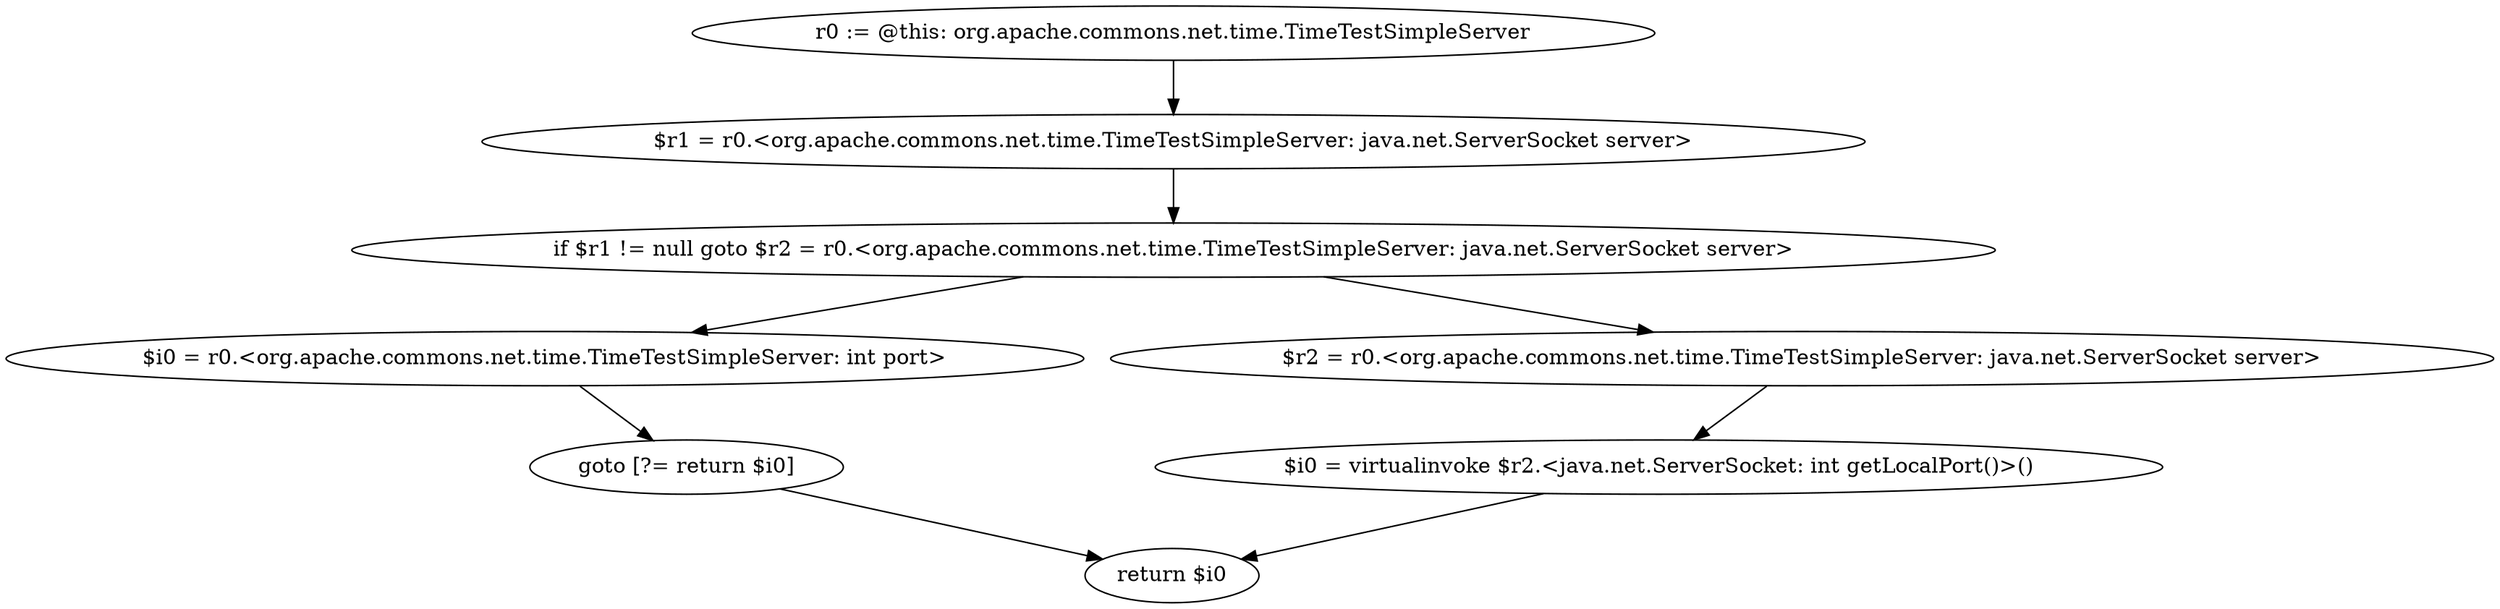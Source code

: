 digraph "unitGraph" {
    "r0 := @this: org.apache.commons.net.time.TimeTestSimpleServer"
    "$r1 = r0.<org.apache.commons.net.time.TimeTestSimpleServer: java.net.ServerSocket server>"
    "if $r1 != null goto $r2 = r0.<org.apache.commons.net.time.TimeTestSimpleServer: java.net.ServerSocket server>"
    "$i0 = r0.<org.apache.commons.net.time.TimeTestSimpleServer: int port>"
    "goto [?= return $i0]"
    "$r2 = r0.<org.apache.commons.net.time.TimeTestSimpleServer: java.net.ServerSocket server>"
    "$i0 = virtualinvoke $r2.<java.net.ServerSocket: int getLocalPort()>()"
    "return $i0"
    "r0 := @this: org.apache.commons.net.time.TimeTestSimpleServer"->"$r1 = r0.<org.apache.commons.net.time.TimeTestSimpleServer: java.net.ServerSocket server>";
    "$r1 = r0.<org.apache.commons.net.time.TimeTestSimpleServer: java.net.ServerSocket server>"->"if $r1 != null goto $r2 = r0.<org.apache.commons.net.time.TimeTestSimpleServer: java.net.ServerSocket server>";
    "if $r1 != null goto $r2 = r0.<org.apache.commons.net.time.TimeTestSimpleServer: java.net.ServerSocket server>"->"$i0 = r0.<org.apache.commons.net.time.TimeTestSimpleServer: int port>";
    "if $r1 != null goto $r2 = r0.<org.apache.commons.net.time.TimeTestSimpleServer: java.net.ServerSocket server>"->"$r2 = r0.<org.apache.commons.net.time.TimeTestSimpleServer: java.net.ServerSocket server>";
    "$i0 = r0.<org.apache.commons.net.time.TimeTestSimpleServer: int port>"->"goto [?= return $i0]";
    "goto [?= return $i0]"->"return $i0";
    "$r2 = r0.<org.apache.commons.net.time.TimeTestSimpleServer: java.net.ServerSocket server>"->"$i0 = virtualinvoke $r2.<java.net.ServerSocket: int getLocalPort()>()";
    "$i0 = virtualinvoke $r2.<java.net.ServerSocket: int getLocalPort()>()"->"return $i0";
}
